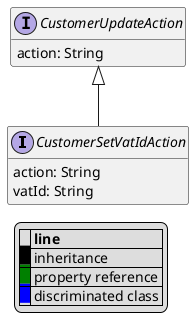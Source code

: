 @startuml

hide empty fields
hide empty methods
legend
|= |= line |
|<back:black>   </back>| inheritance |
|<back:green>   </back>| property reference |
|<back:blue>   </back>| discriminated class |
endlegend
interface CustomerSetVatIdAction [[CustomerSetVatIdAction.svg]] extends CustomerUpdateAction {
    action: String
    vatId: String
}
interface CustomerUpdateAction [[CustomerUpdateAction.svg]]  {
    action: String
}





@enduml
